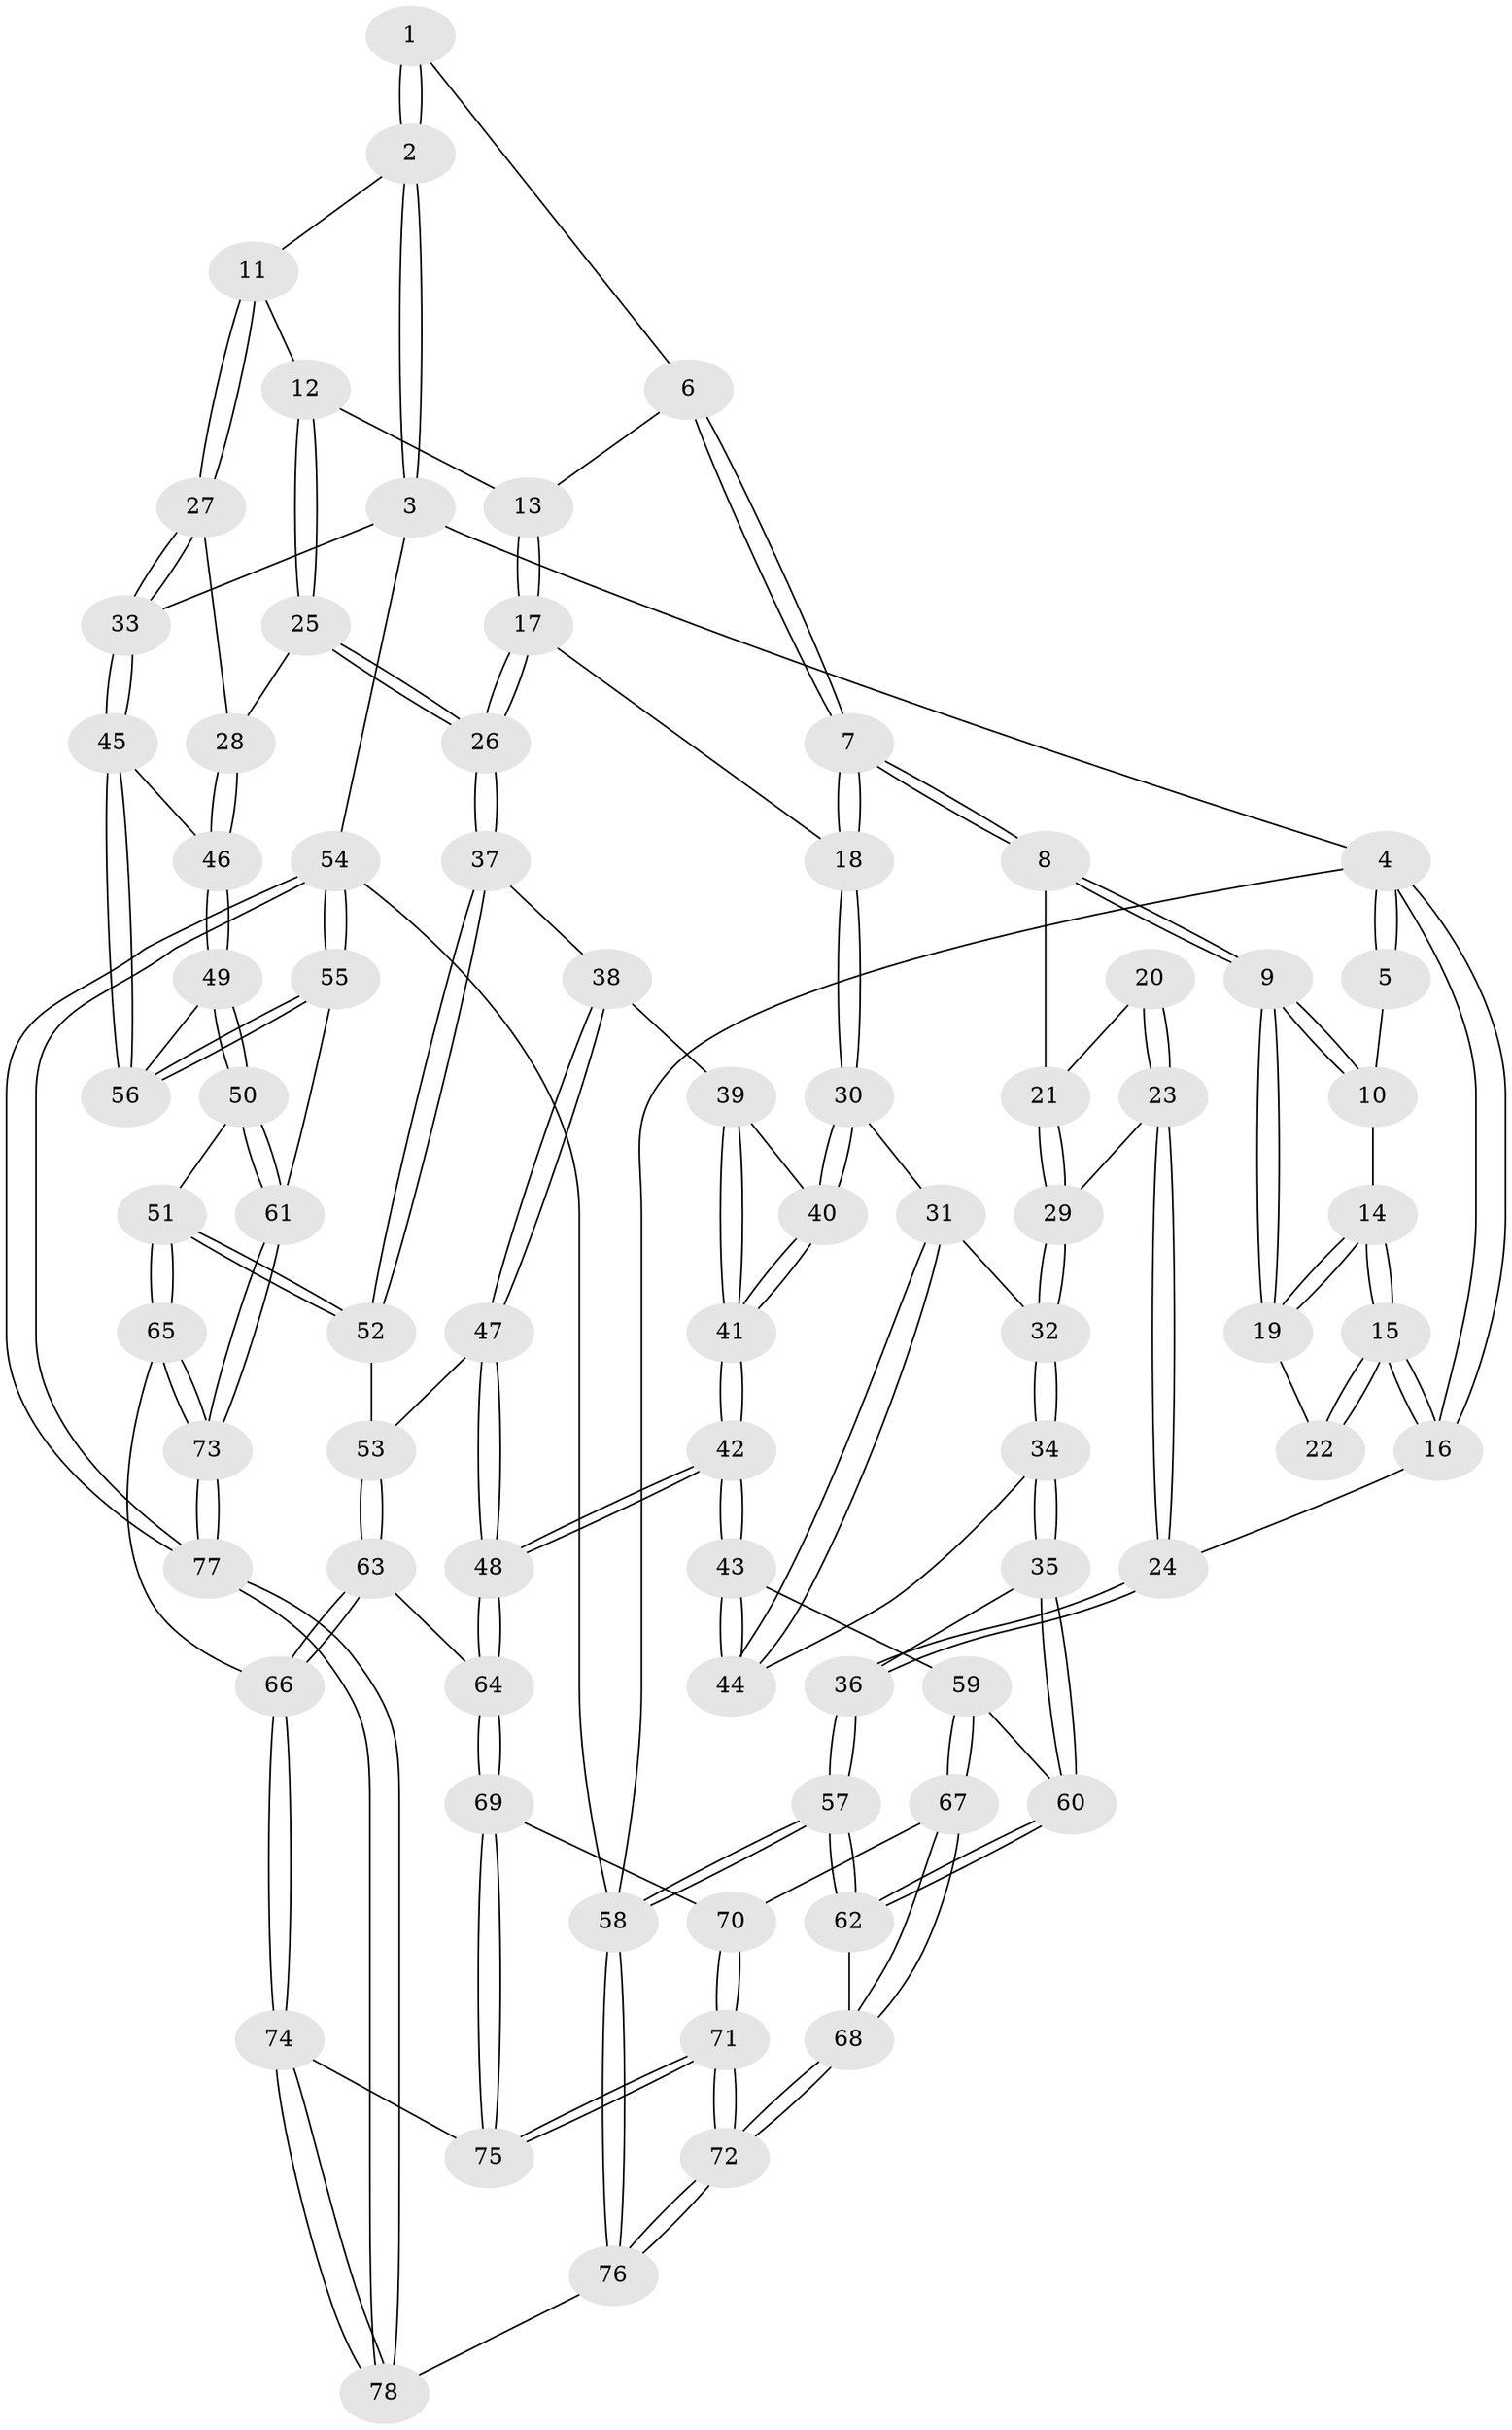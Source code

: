 // Generated by graph-tools (version 1.1) at 2025/03/03/09/25 03:03:11]
// undirected, 78 vertices, 192 edges
graph export_dot {
graph [start="1"]
  node [color=gray90,style=filled];
  1 [pos="+0.6557223406019874+0"];
  2 [pos="+1+0"];
  3 [pos="+1+0"];
  4 [pos="+0+0"];
  5 [pos="+0.2958393718858124+0"];
  6 [pos="+0.6236114954985974+0"];
  7 [pos="+0.36581315901515926+0.17709212617120562"];
  8 [pos="+0.3638044723078057+0.17623321670668604"];
  9 [pos="+0.3467691612181781+0.15479247764135692"];
  10 [pos="+0.3237685840886869+0.08702875706130454"];
  11 [pos="+0.7908577361491372+0.19881342283952458"];
  12 [pos="+0.7864665562776179+0.20288200804516648"];
  13 [pos="+0.6236200888078423+0.13272923597300046"];
  14 [pos="+0+0.035278380687919865"];
  15 [pos="+0+0"];
  16 [pos="+0+0"];
  17 [pos="+0.5338880651929401+0.2889522958451037"];
  18 [pos="+0.4707723849397198+0.29230238476266857"];
  19 [pos="+0.3208941436256567+0.15389083177464205"];
  20 [pos="+0.1740390257952271+0.23247736971766167"];
  21 [pos="+0.3396228273044671+0.19457938304292502"];
  22 [pos="+0.1317704140774687+0.1689971989872655"];
  23 [pos="+0.1694768608756007+0.32333893429663413"];
  24 [pos="+0+0.38446096399140806"];
  25 [pos="+0.7260980111824172+0.40130277650347423"];
  26 [pos="+0.7224005713803319+0.4028235210696508"];
  27 [pos="+1+0.3599666758272867"];
  28 [pos="+0.8330730852582631+0.4142670437558002"];
  29 [pos="+0.21037980133803635+0.3342417530593308"];
  30 [pos="+0.4329415234352776+0.3628225477397689"];
  31 [pos="+0.41109655536615625+0.3752528293603085"];
  32 [pos="+0.26243428635656074+0.4145303784157238"];
  33 [pos="+1+0.31934270602265447"];
  34 [pos="+0.22766301865966426+0.5021665576164525"];
  35 [pos="+0.003517487589470408+0.5265481835683408"];
  36 [pos="+0+0.49908928608754777"];
  37 [pos="+0.7166618263562707+0.41864018358270655"];
  38 [pos="+0.5931351924026134+0.5051732859855055"];
  39 [pos="+0.5647396426178642+0.5086368779319171"];
  40 [pos="+0.4506686848708472+0.42394706930034715"];
  41 [pos="+0.45142785422064197+0.5845282181891357"];
  42 [pos="+0.41333866872130165+0.6771914835114742"];
  43 [pos="+0.35200301896898145+0.6674786135863061"];
  44 [pos="+0.3167678978321817+0.6001100521809145"];
  45 [pos="+1+0.4558152391181386"];
  46 [pos="+0.9014581006830918+0.5772784410395493"];
  47 [pos="+0.5732832235936943+0.6789777255987056"];
  48 [pos="+0.4331395626269788+0.6924465599752264"];
  49 [pos="+0.8899203289646648+0.6441855515135443"];
  50 [pos="+0.8647864414579146+0.7375625420120662"];
  51 [pos="+0.8408291161458277+0.7458059034039649"];
  52 [pos="+0.729432850908342+0.682465298974951"];
  53 [pos="+0.6630378562398764+0.697194718730841"];
  54 [pos="+1+1"];
  55 [pos="+1+0.7794483282583355"];
  56 [pos="+1+0.49316000170975277"];
  57 [pos="+0+0.8535411782790793"];
  58 [pos="+0+1"];
  59 [pos="+0.2797151803441728+0.7136909019854871"];
  60 [pos="+0.18804311015784878+0.7007556311305587"];
  61 [pos="+1+0.7724395167710264"];
  62 [pos="+0.02316808627777708+0.8386113339704153"];
  63 [pos="+0.6056795238962115+0.8723825935096198"];
  64 [pos="+0.46346481179483223+0.8509018982590707"];
  65 [pos="+0.8136280220109845+0.8501844920697149"];
  66 [pos="+0.6431346714396573+0.9152075055711089"];
  67 [pos="+0.2645263817330034+0.7696489035653468"];
  68 [pos="+0.16466047491657523+0.8858209823433497"];
  69 [pos="+0.43508680469989763+0.9135055964330165"];
  70 [pos="+0.2830045917881168+0.8168127850487971"];
  71 [pos="+0.34652792131680366+1"];
  72 [pos="+0.3334996302405441+1"];
  73 [pos="+0.8532988423406038+0.9966240799788741"];
  74 [pos="+0.6430305174796636+0.916076134148062"];
  75 [pos="+0.3850717662630987+1"];
  76 [pos="+0.33236452906502134+1"];
  77 [pos="+0.9042331052759955+1"];
  78 [pos="+0.6961029601717612+1"];
  1 -- 2;
  1 -- 2;
  1 -- 6;
  2 -- 3;
  2 -- 3;
  2 -- 11;
  3 -- 4;
  3 -- 33;
  3 -- 54;
  4 -- 5;
  4 -- 5;
  4 -- 16;
  4 -- 16;
  4 -- 58;
  5 -- 10;
  6 -- 7;
  6 -- 7;
  6 -- 13;
  7 -- 8;
  7 -- 8;
  7 -- 18;
  7 -- 18;
  8 -- 9;
  8 -- 9;
  8 -- 21;
  9 -- 10;
  9 -- 10;
  9 -- 19;
  9 -- 19;
  10 -- 14;
  11 -- 12;
  11 -- 27;
  11 -- 27;
  12 -- 13;
  12 -- 25;
  12 -- 25;
  13 -- 17;
  13 -- 17;
  14 -- 15;
  14 -- 15;
  14 -- 19;
  14 -- 19;
  15 -- 16;
  15 -- 16;
  15 -- 22;
  15 -- 22;
  16 -- 24;
  17 -- 18;
  17 -- 26;
  17 -- 26;
  18 -- 30;
  18 -- 30;
  19 -- 22;
  20 -- 21;
  20 -- 23;
  20 -- 23;
  21 -- 29;
  21 -- 29;
  23 -- 24;
  23 -- 24;
  23 -- 29;
  24 -- 36;
  24 -- 36;
  25 -- 26;
  25 -- 26;
  25 -- 28;
  26 -- 37;
  26 -- 37;
  27 -- 28;
  27 -- 33;
  27 -- 33;
  28 -- 46;
  28 -- 46;
  29 -- 32;
  29 -- 32;
  30 -- 31;
  30 -- 40;
  30 -- 40;
  31 -- 32;
  31 -- 44;
  31 -- 44;
  32 -- 34;
  32 -- 34;
  33 -- 45;
  33 -- 45;
  34 -- 35;
  34 -- 35;
  34 -- 44;
  35 -- 36;
  35 -- 60;
  35 -- 60;
  36 -- 57;
  36 -- 57;
  37 -- 38;
  37 -- 52;
  37 -- 52;
  38 -- 39;
  38 -- 47;
  38 -- 47;
  39 -- 40;
  39 -- 41;
  39 -- 41;
  40 -- 41;
  40 -- 41;
  41 -- 42;
  41 -- 42;
  42 -- 43;
  42 -- 43;
  42 -- 48;
  42 -- 48;
  43 -- 44;
  43 -- 44;
  43 -- 59;
  45 -- 46;
  45 -- 56;
  45 -- 56;
  46 -- 49;
  46 -- 49;
  47 -- 48;
  47 -- 48;
  47 -- 53;
  48 -- 64;
  48 -- 64;
  49 -- 50;
  49 -- 50;
  49 -- 56;
  50 -- 51;
  50 -- 61;
  50 -- 61;
  51 -- 52;
  51 -- 52;
  51 -- 65;
  51 -- 65;
  52 -- 53;
  53 -- 63;
  53 -- 63;
  54 -- 55;
  54 -- 55;
  54 -- 77;
  54 -- 77;
  54 -- 58;
  55 -- 56;
  55 -- 56;
  55 -- 61;
  57 -- 58;
  57 -- 58;
  57 -- 62;
  57 -- 62;
  58 -- 76;
  58 -- 76;
  59 -- 60;
  59 -- 67;
  59 -- 67;
  60 -- 62;
  60 -- 62;
  61 -- 73;
  61 -- 73;
  62 -- 68;
  63 -- 64;
  63 -- 66;
  63 -- 66;
  64 -- 69;
  64 -- 69;
  65 -- 66;
  65 -- 73;
  65 -- 73;
  66 -- 74;
  66 -- 74;
  67 -- 68;
  67 -- 68;
  67 -- 70;
  68 -- 72;
  68 -- 72;
  69 -- 70;
  69 -- 75;
  69 -- 75;
  70 -- 71;
  70 -- 71;
  71 -- 72;
  71 -- 72;
  71 -- 75;
  71 -- 75;
  72 -- 76;
  72 -- 76;
  73 -- 77;
  73 -- 77;
  74 -- 75;
  74 -- 78;
  74 -- 78;
  76 -- 78;
  77 -- 78;
  77 -- 78;
}
